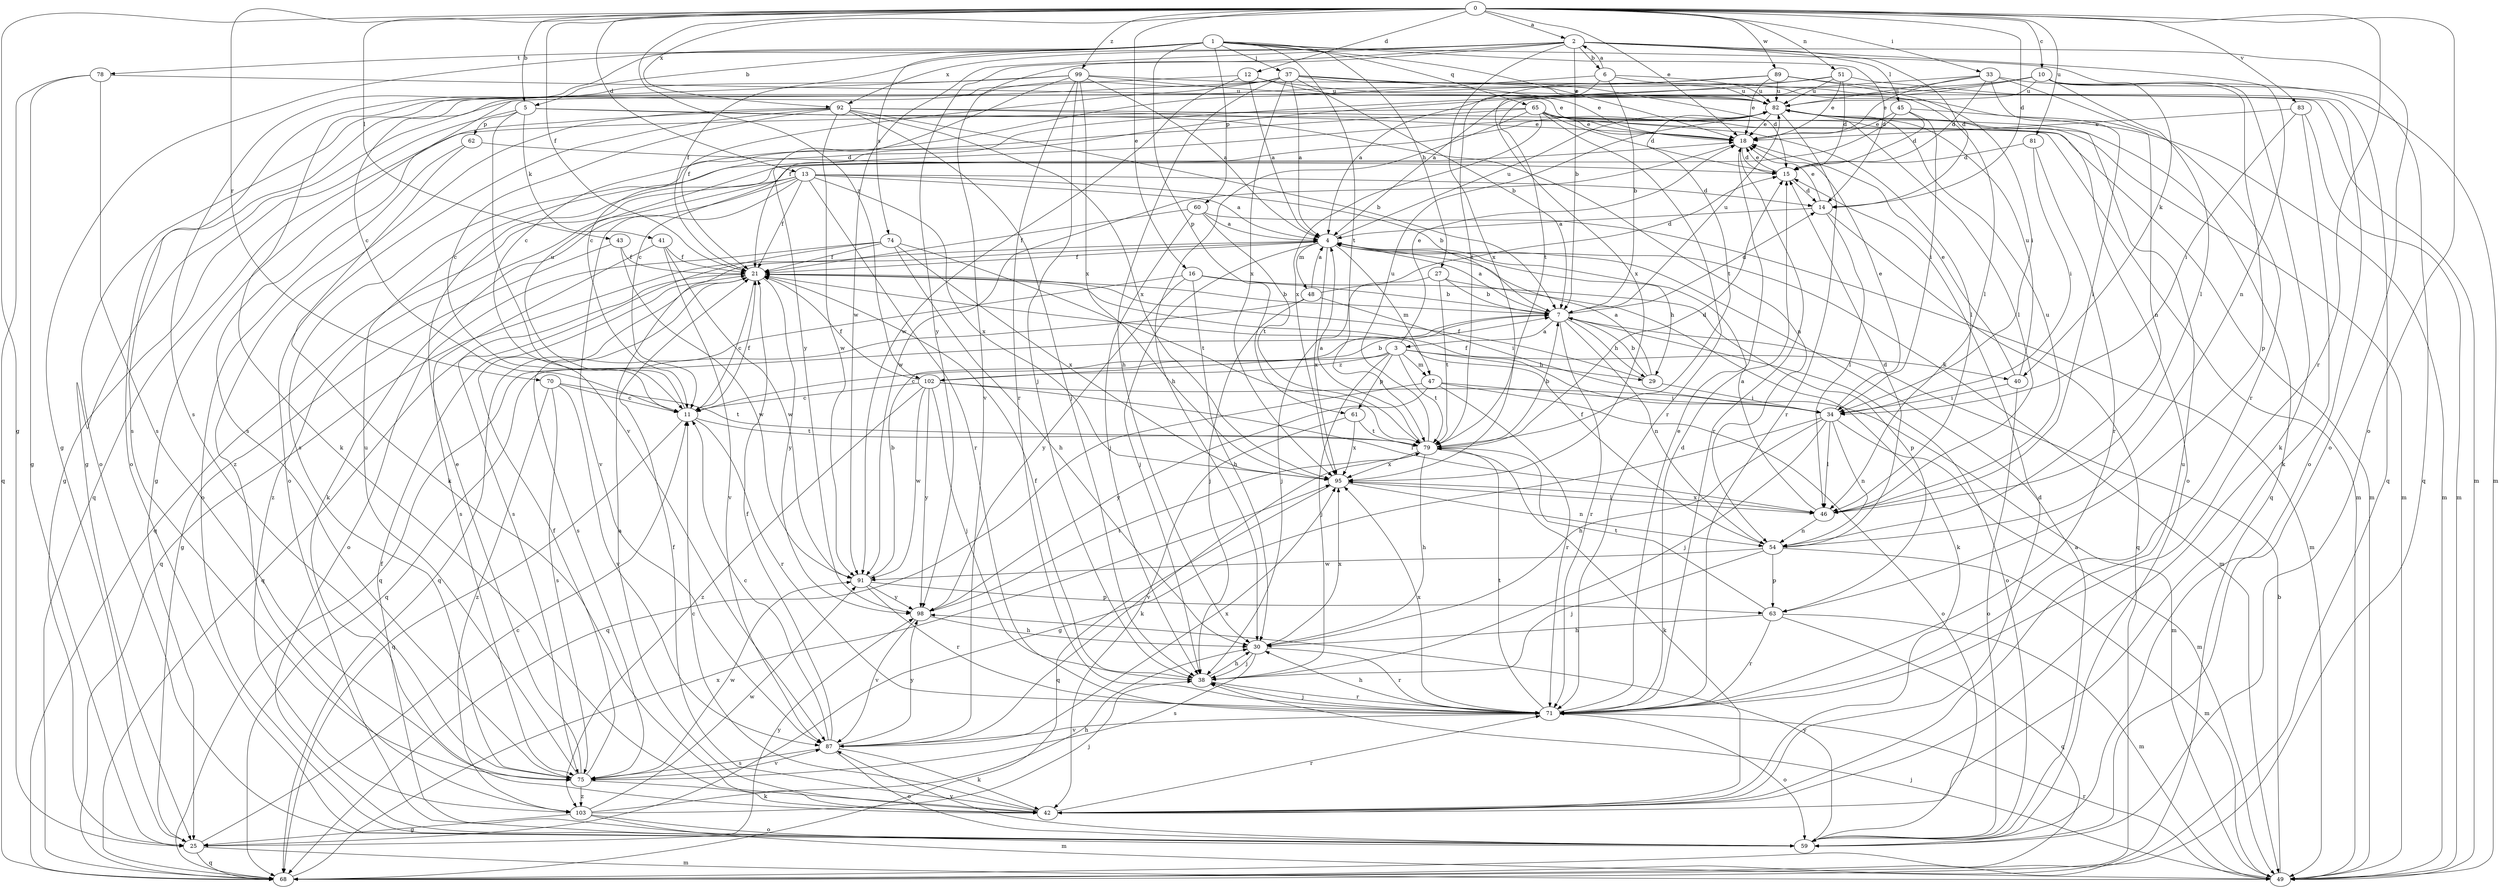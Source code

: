strict digraph  {
0;
1;
2;
3;
4;
5;
6;
7;
10;
11;
12;
13;
14;
15;
16;
18;
21;
25;
27;
29;
30;
33;
34;
37;
38;
40;
41;
42;
43;
45;
46;
47;
48;
49;
51;
54;
59;
60;
61;
62;
63;
65;
68;
70;
71;
74;
75;
78;
79;
81;
82;
83;
87;
89;
91;
92;
95;
98;
99;
102;
103;
0 -> 2  [label=a];
0 -> 5  [label=b];
0 -> 10  [label=c];
0 -> 12  [label=d];
0 -> 13  [label=d];
0 -> 14  [label=d];
0 -> 16  [label=e];
0 -> 18  [label=e];
0 -> 21  [label=f];
0 -> 25  [label=g];
0 -> 33  [label=i];
0 -> 43  [label=l];
0 -> 51  [label=n];
0 -> 59  [label=o];
0 -> 70  [label=r];
0 -> 71  [label=r];
0 -> 81  [label=u];
0 -> 83  [label=v];
0 -> 89  [label=w];
0 -> 92  [label=x];
0 -> 99  [label=z];
0 -> 102  [label=z];
1 -> 5  [label=b];
1 -> 14  [label=d];
1 -> 18  [label=e];
1 -> 25  [label=g];
1 -> 27  [label=h];
1 -> 37  [label=j];
1 -> 40  [label=k];
1 -> 60  [label=p];
1 -> 61  [label=p];
1 -> 65  [label=q];
1 -> 74  [label=s];
1 -> 75  [label=s];
1 -> 78  [label=t];
1 -> 79  [label=t];
2 -> 6  [label=b];
2 -> 7  [label=b];
2 -> 14  [label=d];
2 -> 21  [label=f];
2 -> 45  [label=l];
2 -> 54  [label=n];
2 -> 59  [label=o];
2 -> 87  [label=v];
2 -> 91  [label=w];
2 -> 92  [label=x];
2 -> 95  [label=x];
2 -> 98  [label=y];
3 -> 11  [label=c];
3 -> 18  [label=e];
3 -> 29  [label=h];
3 -> 38  [label=j];
3 -> 40  [label=k];
3 -> 47  [label=m];
3 -> 61  [label=p];
3 -> 79  [label=t];
3 -> 102  [label=z];
4 -> 21  [label=f];
4 -> 29  [label=h];
4 -> 38  [label=j];
4 -> 47  [label=m];
4 -> 48  [label=m];
4 -> 49  [label=m];
4 -> 68  [label=q];
4 -> 82  [label=u];
4 -> 95  [label=x];
5 -> 25  [label=g];
5 -> 41  [label=k];
5 -> 49  [label=m];
5 -> 54  [label=n];
5 -> 62  [label=p];
5 -> 87  [label=v];
6 -> 2  [label=a];
6 -> 7  [label=b];
6 -> 11  [label=c];
6 -> 46  [label=l];
6 -> 79  [label=t];
6 -> 82  [label=u];
7 -> 3  [label=a];
7 -> 4  [label=a];
7 -> 14  [label=d];
7 -> 29  [label=h];
7 -> 54  [label=n];
7 -> 59  [label=o];
7 -> 68  [label=q];
7 -> 71  [label=r];
7 -> 82  [label=u];
10 -> 4  [label=a];
10 -> 11  [label=c];
10 -> 42  [label=k];
10 -> 46  [label=l];
10 -> 63  [label=p];
10 -> 68  [label=q];
10 -> 79  [label=t];
10 -> 82  [label=u];
11 -> 21  [label=f];
11 -> 68  [label=q];
11 -> 71  [label=r];
11 -> 79  [label=t];
11 -> 82  [label=u];
12 -> 4  [label=a];
12 -> 18  [label=e];
12 -> 59  [label=o];
12 -> 82  [label=u];
12 -> 91  [label=w];
13 -> 4  [label=a];
13 -> 7  [label=b];
13 -> 14  [label=d];
13 -> 21  [label=f];
13 -> 42  [label=k];
13 -> 68  [label=q];
13 -> 71  [label=r];
13 -> 87  [label=v];
13 -> 95  [label=x];
13 -> 103  [label=z];
14 -> 4  [label=a];
14 -> 18  [label=e];
14 -> 46  [label=l];
14 -> 68  [label=q];
15 -> 14  [label=d];
15 -> 18  [label=e];
16 -> 7  [label=b];
16 -> 30  [label=h];
16 -> 63  [label=p];
16 -> 68  [label=q];
16 -> 98  [label=y];
18 -> 15  [label=d];
18 -> 71  [label=r];
18 -> 91  [label=w];
21 -> 7  [label=b];
21 -> 11  [label=c];
21 -> 68  [label=q];
21 -> 75  [label=s];
21 -> 98  [label=y];
25 -> 11  [label=c];
25 -> 49  [label=m];
25 -> 68  [label=q];
25 -> 98  [label=y];
27 -> 7  [label=b];
27 -> 38  [label=j];
27 -> 42  [label=k];
27 -> 79  [label=t];
29 -> 4  [label=a];
29 -> 7  [label=b];
29 -> 21  [label=f];
29 -> 34  [label=i];
30 -> 38  [label=j];
30 -> 71  [label=r];
30 -> 75  [label=s];
30 -> 95  [label=x];
33 -> 15  [label=d];
33 -> 18  [label=e];
33 -> 49  [label=m];
33 -> 54  [label=n];
33 -> 71  [label=r];
33 -> 82  [label=u];
33 -> 95  [label=x];
34 -> 18  [label=e];
34 -> 21  [label=f];
34 -> 25  [label=g];
34 -> 30  [label=h];
34 -> 38  [label=j];
34 -> 46  [label=l];
34 -> 49  [label=m];
34 -> 54  [label=n];
37 -> 4  [label=a];
37 -> 7  [label=b];
37 -> 11  [label=c];
37 -> 15  [label=d];
37 -> 18  [label=e];
37 -> 21  [label=f];
37 -> 30  [label=h];
37 -> 49  [label=m];
37 -> 59  [label=o];
37 -> 82  [label=u];
37 -> 95  [label=x];
38 -> 21  [label=f];
38 -> 30  [label=h];
38 -> 71  [label=r];
40 -> 18  [label=e];
40 -> 34  [label=i];
40 -> 59  [label=o];
40 -> 82  [label=u];
41 -> 21  [label=f];
41 -> 75  [label=s];
41 -> 87  [label=v];
41 -> 91  [label=w];
42 -> 4  [label=a];
42 -> 11  [label=c];
42 -> 15  [label=d];
42 -> 21  [label=f];
42 -> 71  [label=r];
42 -> 82  [label=u];
43 -> 21  [label=f];
43 -> 25  [label=g];
43 -> 91  [label=w];
45 -> 11  [label=c];
45 -> 15  [label=d];
45 -> 18  [label=e];
45 -> 34  [label=i];
45 -> 49  [label=m];
46 -> 4  [label=a];
46 -> 54  [label=n];
46 -> 82  [label=u];
46 -> 95  [label=x];
47 -> 34  [label=i];
47 -> 59  [label=o];
47 -> 68  [label=q];
47 -> 71  [label=r];
47 -> 98  [label=y];
48 -> 4  [label=a];
48 -> 15  [label=d];
48 -> 34  [label=i];
48 -> 38  [label=j];
48 -> 68  [label=q];
49 -> 7  [label=b];
49 -> 38  [label=j];
49 -> 71  [label=r];
51 -> 15  [label=d];
51 -> 18  [label=e];
51 -> 21  [label=f];
51 -> 25  [label=g];
51 -> 68  [label=q];
51 -> 82  [label=u];
54 -> 15  [label=d];
54 -> 21  [label=f];
54 -> 38  [label=j];
54 -> 49  [label=m];
54 -> 63  [label=p];
54 -> 91  [label=w];
59 -> 4  [label=a];
59 -> 21  [label=f];
59 -> 87  [label=v];
59 -> 98  [label=y];
60 -> 4  [label=a];
60 -> 21  [label=f];
60 -> 38  [label=j];
60 -> 49  [label=m];
60 -> 79  [label=t];
61 -> 42  [label=k];
61 -> 79  [label=t];
61 -> 95  [label=x];
62 -> 15  [label=d];
62 -> 42  [label=k];
62 -> 59  [label=o];
63 -> 30  [label=h];
63 -> 49  [label=m];
63 -> 68  [label=q];
63 -> 71  [label=r];
63 -> 79  [label=t];
65 -> 15  [label=d];
65 -> 18  [label=e];
65 -> 30  [label=h];
65 -> 46  [label=l];
65 -> 49  [label=m];
65 -> 59  [label=o];
65 -> 68  [label=q];
65 -> 71  [label=r];
65 -> 75  [label=s];
65 -> 95  [label=x];
68 -> 95  [label=x];
70 -> 11  [label=c];
70 -> 75  [label=s];
70 -> 79  [label=t];
70 -> 87  [label=v];
70 -> 103  [label=z];
71 -> 15  [label=d];
71 -> 18  [label=e];
71 -> 30  [label=h];
71 -> 38  [label=j];
71 -> 59  [label=o];
71 -> 79  [label=t];
71 -> 87  [label=v];
71 -> 95  [label=x];
74 -> 21  [label=f];
74 -> 30  [label=h];
74 -> 59  [label=o];
74 -> 75  [label=s];
74 -> 79  [label=t];
74 -> 95  [label=x];
75 -> 18  [label=e];
75 -> 21  [label=f];
75 -> 42  [label=k];
75 -> 82  [label=u];
75 -> 87  [label=v];
75 -> 91  [label=w];
75 -> 103  [label=z];
78 -> 25  [label=g];
78 -> 68  [label=q];
78 -> 75  [label=s];
78 -> 82  [label=u];
79 -> 4  [label=a];
79 -> 7  [label=b];
79 -> 15  [label=d];
79 -> 30  [label=h];
79 -> 42  [label=k];
79 -> 82  [label=u];
79 -> 87  [label=v];
79 -> 95  [label=x];
81 -> 15  [label=d];
81 -> 34  [label=i];
81 -> 71  [label=r];
82 -> 18  [label=e];
82 -> 46  [label=l];
82 -> 68  [label=q];
82 -> 71  [label=r];
82 -> 79  [label=t];
83 -> 18  [label=e];
83 -> 34  [label=i];
83 -> 42  [label=k];
83 -> 49  [label=m];
87 -> 11  [label=c];
87 -> 21  [label=f];
87 -> 42  [label=k];
87 -> 59  [label=o];
87 -> 75  [label=s];
87 -> 95  [label=x];
87 -> 98  [label=y];
89 -> 4  [label=a];
89 -> 18  [label=e];
89 -> 34  [label=i];
89 -> 59  [label=o];
89 -> 75  [label=s];
89 -> 82  [label=u];
91 -> 7  [label=b];
91 -> 63  [label=p];
91 -> 71  [label=r];
91 -> 98  [label=y];
92 -> 7  [label=b];
92 -> 11  [label=c];
92 -> 18  [label=e];
92 -> 25  [label=g];
92 -> 38  [label=j];
92 -> 49  [label=m];
92 -> 59  [label=o];
92 -> 91  [label=w];
92 -> 95  [label=x];
92 -> 103  [label=z];
95 -> 46  [label=l];
95 -> 54  [label=n];
95 -> 68  [label=q];
98 -> 30  [label=h];
98 -> 79  [label=t];
98 -> 87  [label=v];
99 -> 4  [label=a];
99 -> 38  [label=j];
99 -> 42  [label=k];
99 -> 46  [label=l];
99 -> 71  [label=r];
99 -> 75  [label=s];
99 -> 82  [label=u];
99 -> 95  [label=x];
99 -> 98  [label=y];
102 -> 7  [label=b];
102 -> 11  [label=c];
102 -> 21  [label=f];
102 -> 38  [label=j];
102 -> 46  [label=l];
102 -> 49  [label=m];
102 -> 91  [label=w];
102 -> 98  [label=y];
102 -> 103  [label=z];
103 -> 25  [label=g];
103 -> 30  [label=h];
103 -> 38  [label=j];
103 -> 49  [label=m];
103 -> 59  [label=o];
103 -> 91  [label=w];
}
